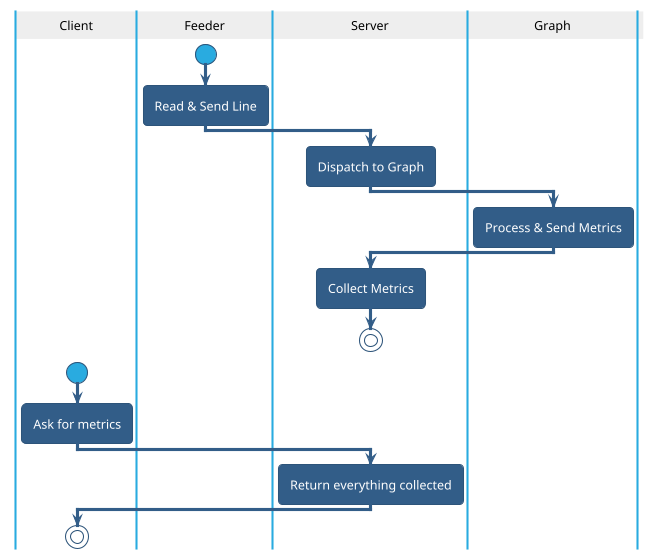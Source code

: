 @startuml
!theme sandstone
skinparam swimlanetitlefontcolor black
skinparam SwimlaneTitleBackgroundColor #EEE

|Client|
|Feeder|
|Server|
|Graph|

|Feeder|
start
:Read & Send Line;
|Server|
:Dispatch to Graph;
|Graph|
:Process & Send Metrics;
|Server|
:Collect Metrics;
stop

|Client|
start
:Ask for metrics;
|Server|
:Return everything collected;
|Client|
stop

@enduml


